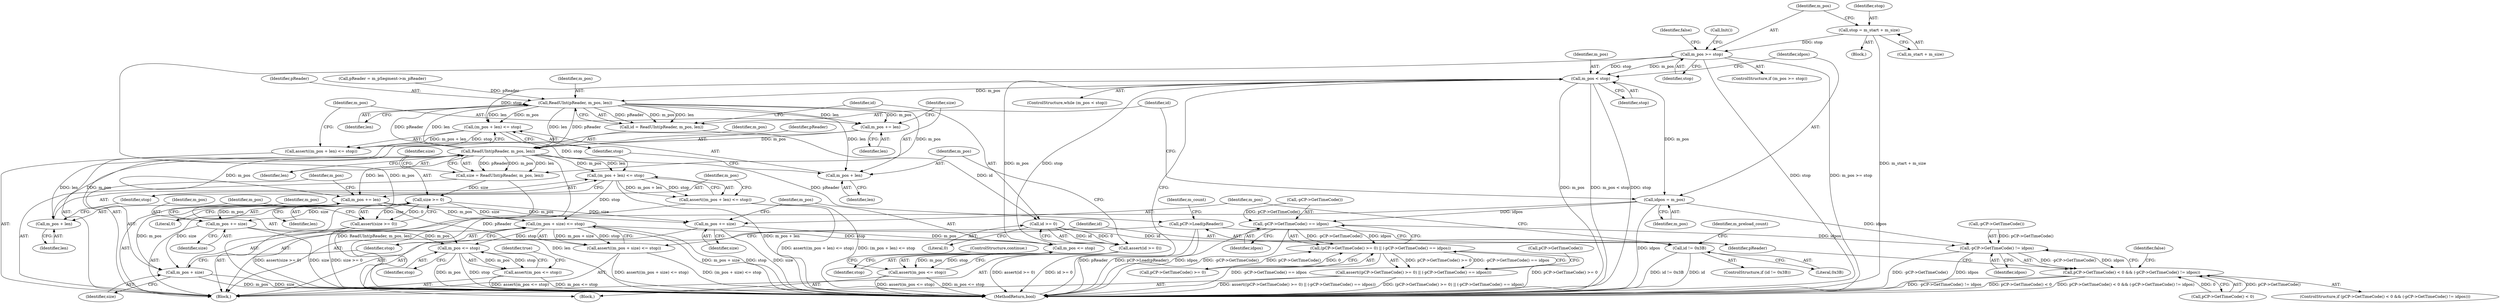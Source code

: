 digraph "1_Android_cc274e2abe8b2a6698a5c47d8aa4bb45f1f9538d_29@integer" {
"1000111" [label="(Call,stop = m_start + m_size)"];
"1000117" [label="(Call,m_pos >= stop)"];
"1000129" [label="(Call,m_pos < stop)"];
"1000134" [label="(Call,idpos = m_pos)"];
"1000213" [label="(Call,-pCP->GetTimeCode() == idpos)"];
"1000209" [label="(Call,(pCP->GetTimeCode() >= 0) || (-pCP->GetTimeCode() == idpos))"];
"1000208" [label="(Call,assert((pCP->GetTimeCode() >= 0) || (-pCP->GetTimeCode() == idpos)))"];
"1000222" [label="(Call,-pCP->GetTimeCode() != idpos)"];
"1000218" [label="(Call,pCP->GetTimeCode() < 0 && (-pCP->GetTimeCode() != idpos))"];
"1000141" [label="(Call,ReadUInt(pReader, m_pos, len))"];
"1000139" [label="(Call,id = ReadUInt(pReader, m_pos, len))"];
"1000146" [label="(Call,id >= 0)"];
"1000145" [label="(Call,assert(id >= 0))"];
"1000185" [label="(Call,id != 0x3B)"];
"1000150" [label="(Call,(m_pos + len) <= stop)"];
"1000149" [label="(Call,assert((m_pos + len) <= stop))"];
"1000170" [label="(Call,(m_pos + len) <= stop)"];
"1000169" [label="(Call,assert((m_pos + len) <= stop))"];
"1000179" [label="(Call,(m_pos + size) <= stop)"];
"1000178" [label="(Call,assert((m_pos + size) <= stop))"];
"1000193" [label="(Call,m_pos <= stop)"];
"1000192" [label="(Call,assert(m_pos <= stop))"];
"1000238" [label="(Call,m_pos <= stop)"];
"1000237" [label="(Call,assert(m_pos <= stop))"];
"1000151" [label="(Call,m_pos + len)"];
"1000155" [label="(Call,m_pos += len)"];
"1000161" [label="(Call,ReadUInt(pReader, m_pos, len))"];
"1000159" [label="(Call,size = ReadUInt(pReader, m_pos, len))"];
"1000166" [label="(Call,size >= 0)"];
"1000165" [label="(Call,assert(size >= 0))"];
"1000180" [label="(Call,m_pos + size)"];
"1000189" [label="(Call,m_pos += size)"];
"1000234" [label="(Call,m_pos += size)"];
"1000171" [label="(Call,m_pos + len)"];
"1000175" [label="(Call,m_pos += len)"];
"1000228" [label="(Call,pCP->Load(pReader))"];
"1000195" [label="(Identifier,stop)"];
"1000225" [label="(Identifier,idpos)"];
"1000172" [label="(Identifier,m_pos)"];
"1000113" [label="(Call,m_start + m_size)"];
"1000178" [label="(Call,assert((m_pos + size) <= stop))"];
"1000132" [label="(Block,)"];
"1000234" [label="(Call,m_pos += size)"];
"1000130" [label="(Identifier,m_pos)"];
"1000180" [label="(Call,m_pos + size)"];
"1000196" [label="(ControlStructure,continue;)"];
"1000162" [label="(Identifier,pReader)"];
"1000242" [label="(Identifier,true)"];
"1000194" [label="(Identifier,m_pos)"];
"1000122" [label="(Call,Init())"];
"1000116" [label="(ControlStructure,if (m_pos >= stop))"];
"1000131" [label="(Identifier,stop)"];
"1000219" [label="(Call,pCP->GetTimeCode() < 0)"];
"1000176" [label="(Identifier,m_pos)"];
"1000175" [label="(Call,m_pos += len)"];
"1000150" [label="(Call,(m_pos + len) <= stop)"];
"1000188" [label="(Block,)"];
"1000181" [label="(Identifier,m_pos)"];
"1000154" [label="(Identifier,stop)"];
"1000182" [label="(Identifier,size)"];
"1000152" [label="(Identifier,m_pos)"];
"1000243" [label="(MethodReturn,bool)"];
"1000165" [label="(Call,assert(size >= 0))"];
"1000240" [label="(Identifier,stop)"];
"1000222" [label="(Call,-pCP->GetTimeCode() != idpos)"];
"1000121" [label="(Identifier,false)"];
"1000193" [label="(Call,m_pos <= stop)"];
"1000151" [label="(Call,m_pos + len)"];
"1000216" [label="(Identifier,idpos)"];
"1000147" [label="(Identifier,id)"];
"1000148" [label="(Literal,0)"];
"1000239" [label="(Identifier,m_pos)"];
"1000145" [label="(Call,assert(id >= 0))"];
"1000177" [label="(Identifier,len)"];
"1000146" [label="(Call,id >= 0)"];
"1000168" [label="(Literal,0)"];
"1000220" [label="(Call,pCP->GetTimeCode())"];
"1000161" [label="(Call,ReadUInt(pReader, m_pos, len))"];
"1000156" [label="(Identifier,m_pos)"];
"1000111" [label="(Call,stop = m_start + m_size)"];
"1000227" [label="(Identifier,false)"];
"1000149" [label="(Call,assert((m_pos + len) <= stop))"];
"1000139" [label="(Call,id = ReadUInt(pReader, m_pos, len))"];
"1000163" [label="(Identifier,m_pos)"];
"1000155" [label="(Call,m_pos += len)"];
"1000191" [label="(Identifier,size)"];
"1000192" [label="(Call,assert(m_pos <= stop))"];
"1000153" [label="(Identifier,len)"];
"1000228" [label="(Call,pCP->Load(pReader))"];
"1000236" [label="(Identifier,size)"];
"1000187" [label="(Literal,0x3B)"];
"1000112" [label="(Identifier,stop)"];
"1000218" [label="(Call,pCP->GetTimeCode() < 0 && (-pCP->GetTimeCode() != idpos))"];
"1000164" [label="(Identifier,len)"];
"1000140" [label="(Identifier,id)"];
"1000171" [label="(Call,m_pos + len)"];
"1000235" [label="(Identifier,m_pos)"];
"1000129" [label="(Call,m_pos < stop)"];
"1000238" [label="(Call,m_pos <= stop)"];
"1000118" [label="(Identifier,m_pos)"];
"1000135" [label="(Identifier,idpos)"];
"1000209" [label="(Call,(pCP->GetTimeCode() >= 0) || (-pCP->GetTimeCode() == idpos))"];
"1000214" [label="(Call,-pCP->GetTimeCode())"];
"1000136" [label="(Identifier,m_pos)"];
"1000119" [label="(Identifier,stop)"];
"1000144" [label="(Identifier,len)"];
"1000184" [label="(ControlStructure,if (id != 0x3B))"];
"1000117" [label="(Call,m_pos >= stop)"];
"1000229" [label="(Identifier,pReader)"];
"1000166" [label="(Call,size >= 0)"];
"1000143" [label="(Identifier,m_pos)"];
"1000186" [label="(Identifier,id)"];
"1000170" [label="(Call,(m_pos + len) <= stop)"];
"1000128" [label="(ControlStructure,while (m_pos < stop))"];
"1000190" [label="(Identifier,m_pos)"];
"1000160" [label="(Identifier,size)"];
"1000223" [label="(Call,-pCP->GetTimeCode())"];
"1000208" [label="(Call,assert((pCP->GetTimeCode() >= 0) || (-pCP->GetTimeCode() == idpos)))"];
"1000185" [label="(Call,id != 0x3B)"];
"1000157" [label="(Identifier,len)"];
"1000179" [label="(Call,(m_pos + size) <= stop)"];
"1000183" [label="(Identifier,stop)"];
"1000231" [label="(Identifier,m_count)"];
"1000169" [label="(Call,assert((m_pos + len) <= stop))"];
"1000199" [label="(Identifier,m_preload_count)"];
"1000174" [label="(Identifier,stop)"];
"1000210" [label="(Call,pCP->GetTimeCode() >= 0)"];
"1000237" [label="(Call,assert(m_pos <= stop))"];
"1000142" [label="(Identifier,pReader)"];
"1000159" [label="(Call,size = ReadUInt(pReader, m_pos, len))"];
"1000213" [label="(Call,-pCP->GetTimeCode() == idpos)"];
"1000109" [label="(Block,)"];
"1000217" [label="(ControlStructure,if (pCP->GetTimeCode() < 0 && (-pCP->GetTimeCode() != idpos)))"];
"1000123" [label="(Call,pReader = m_pSegment->m_pReader)"];
"1000141" [label="(Call,ReadUInt(pReader, m_pos, len))"];
"1000189" [label="(Call,m_pos += size)"];
"1000173" [label="(Identifier,len)"];
"1000167" [label="(Identifier,size)"];
"1000134" [label="(Call,idpos = m_pos)"];
"1000111" -> "1000109"  [label="AST: "];
"1000111" -> "1000113"  [label="CFG: "];
"1000112" -> "1000111"  [label="AST: "];
"1000113" -> "1000111"  [label="AST: "];
"1000118" -> "1000111"  [label="CFG: "];
"1000111" -> "1000243"  [label="DDG: m_start + m_size"];
"1000111" -> "1000117"  [label="DDG: stop"];
"1000117" -> "1000116"  [label="AST: "];
"1000117" -> "1000119"  [label="CFG: "];
"1000118" -> "1000117"  [label="AST: "];
"1000119" -> "1000117"  [label="AST: "];
"1000121" -> "1000117"  [label="CFG: "];
"1000122" -> "1000117"  [label="CFG: "];
"1000117" -> "1000243"  [label="DDG: stop"];
"1000117" -> "1000243"  [label="DDG: m_pos >= stop"];
"1000117" -> "1000243"  [label="DDG: m_pos"];
"1000117" -> "1000129"  [label="DDG: m_pos"];
"1000117" -> "1000129"  [label="DDG: stop"];
"1000129" -> "1000128"  [label="AST: "];
"1000129" -> "1000131"  [label="CFG: "];
"1000130" -> "1000129"  [label="AST: "];
"1000131" -> "1000129"  [label="AST: "];
"1000135" -> "1000129"  [label="CFG: "];
"1000243" -> "1000129"  [label="CFG: "];
"1000129" -> "1000243"  [label="DDG: m_pos"];
"1000129" -> "1000243"  [label="DDG: m_pos < stop"];
"1000129" -> "1000243"  [label="DDG: stop"];
"1000193" -> "1000129"  [label="DDG: m_pos"];
"1000193" -> "1000129"  [label="DDG: stop"];
"1000129" -> "1000134"  [label="DDG: m_pos"];
"1000129" -> "1000141"  [label="DDG: m_pos"];
"1000129" -> "1000150"  [label="DDG: stop"];
"1000134" -> "1000132"  [label="AST: "];
"1000134" -> "1000136"  [label="CFG: "];
"1000135" -> "1000134"  [label="AST: "];
"1000136" -> "1000134"  [label="AST: "];
"1000140" -> "1000134"  [label="CFG: "];
"1000134" -> "1000243"  [label="DDG: idpos"];
"1000134" -> "1000213"  [label="DDG: idpos"];
"1000134" -> "1000222"  [label="DDG: idpos"];
"1000213" -> "1000209"  [label="AST: "];
"1000213" -> "1000216"  [label="CFG: "];
"1000214" -> "1000213"  [label="AST: "];
"1000216" -> "1000213"  [label="AST: "];
"1000209" -> "1000213"  [label="CFG: "];
"1000213" -> "1000243"  [label="DDG: idpos"];
"1000213" -> "1000243"  [label="DDG: -pCP->GetTimeCode()"];
"1000213" -> "1000209"  [label="DDG: -pCP->GetTimeCode()"];
"1000213" -> "1000209"  [label="DDG: idpos"];
"1000214" -> "1000213"  [label="DDG: pCP->GetTimeCode()"];
"1000213" -> "1000222"  [label="DDG: idpos"];
"1000209" -> "1000208"  [label="AST: "];
"1000209" -> "1000210"  [label="CFG: "];
"1000210" -> "1000209"  [label="AST: "];
"1000208" -> "1000209"  [label="CFG: "];
"1000209" -> "1000243"  [label="DDG: pCP->GetTimeCode() >= 0"];
"1000209" -> "1000243"  [label="DDG: -pCP->GetTimeCode() == idpos"];
"1000209" -> "1000208"  [label="DDG: pCP->GetTimeCode() >= 0"];
"1000209" -> "1000208"  [label="DDG: -pCP->GetTimeCode() == idpos"];
"1000210" -> "1000209"  [label="DDG: pCP->GetTimeCode()"];
"1000210" -> "1000209"  [label="DDG: 0"];
"1000208" -> "1000132"  [label="AST: "];
"1000220" -> "1000208"  [label="CFG: "];
"1000208" -> "1000243"  [label="DDG: (pCP->GetTimeCode() >= 0) || (-pCP->GetTimeCode() == idpos)"];
"1000208" -> "1000243"  [label="DDG: assert((pCP->GetTimeCode() >= 0) || (-pCP->GetTimeCode() == idpos))"];
"1000222" -> "1000218"  [label="AST: "];
"1000222" -> "1000225"  [label="CFG: "];
"1000223" -> "1000222"  [label="AST: "];
"1000225" -> "1000222"  [label="AST: "];
"1000218" -> "1000222"  [label="CFG: "];
"1000222" -> "1000243"  [label="DDG: idpos"];
"1000222" -> "1000243"  [label="DDG: -pCP->GetTimeCode()"];
"1000222" -> "1000218"  [label="DDG: -pCP->GetTimeCode()"];
"1000222" -> "1000218"  [label="DDG: idpos"];
"1000223" -> "1000222"  [label="DDG: pCP->GetTimeCode()"];
"1000218" -> "1000217"  [label="AST: "];
"1000218" -> "1000219"  [label="CFG: "];
"1000219" -> "1000218"  [label="AST: "];
"1000227" -> "1000218"  [label="CFG: "];
"1000229" -> "1000218"  [label="CFG: "];
"1000218" -> "1000243"  [label="DDG: pCP->GetTimeCode() < 0"];
"1000218" -> "1000243"  [label="DDG: pCP->GetTimeCode() < 0 && (-pCP->GetTimeCode() != idpos)"];
"1000218" -> "1000243"  [label="DDG: -pCP->GetTimeCode() != idpos"];
"1000219" -> "1000218"  [label="DDG: pCP->GetTimeCode()"];
"1000219" -> "1000218"  [label="DDG: 0"];
"1000141" -> "1000139"  [label="AST: "];
"1000141" -> "1000144"  [label="CFG: "];
"1000142" -> "1000141"  [label="AST: "];
"1000143" -> "1000141"  [label="AST: "];
"1000144" -> "1000141"  [label="AST: "];
"1000139" -> "1000141"  [label="CFG: "];
"1000141" -> "1000139"  [label="DDG: pReader"];
"1000141" -> "1000139"  [label="DDG: m_pos"];
"1000141" -> "1000139"  [label="DDG: len"];
"1000161" -> "1000141"  [label="DDG: pReader"];
"1000161" -> "1000141"  [label="DDG: len"];
"1000123" -> "1000141"  [label="DDG: pReader"];
"1000141" -> "1000150"  [label="DDG: m_pos"];
"1000141" -> "1000150"  [label="DDG: len"];
"1000141" -> "1000151"  [label="DDG: m_pos"];
"1000141" -> "1000151"  [label="DDG: len"];
"1000141" -> "1000155"  [label="DDG: len"];
"1000141" -> "1000155"  [label="DDG: m_pos"];
"1000141" -> "1000161"  [label="DDG: pReader"];
"1000141" -> "1000161"  [label="DDG: len"];
"1000139" -> "1000132"  [label="AST: "];
"1000140" -> "1000139"  [label="AST: "];
"1000147" -> "1000139"  [label="CFG: "];
"1000139" -> "1000146"  [label="DDG: id"];
"1000146" -> "1000145"  [label="AST: "];
"1000146" -> "1000148"  [label="CFG: "];
"1000147" -> "1000146"  [label="AST: "];
"1000148" -> "1000146"  [label="AST: "];
"1000145" -> "1000146"  [label="CFG: "];
"1000146" -> "1000145"  [label="DDG: id"];
"1000146" -> "1000145"  [label="DDG: 0"];
"1000146" -> "1000185"  [label="DDG: id"];
"1000145" -> "1000132"  [label="AST: "];
"1000152" -> "1000145"  [label="CFG: "];
"1000145" -> "1000243"  [label="DDG: assert(id >= 0)"];
"1000145" -> "1000243"  [label="DDG: id >= 0"];
"1000185" -> "1000184"  [label="AST: "];
"1000185" -> "1000187"  [label="CFG: "];
"1000186" -> "1000185"  [label="AST: "];
"1000187" -> "1000185"  [label="AST: "];
"1000190" -> "1000185"  [label="CFG: "];
"1000199" -> "1000185"  [label="CFG: "];
"1000185" -> "1000243"  [label="DDG: id != 0x3B"];
"1000185" -> "1000243"  [label="DDG: id"];
"1000150" -> "1000149"  [label="AST: "];
"1000150" -> "1000154"  [label="CFG: "];
"1000151" -> "1000150"  [label="AST: "];
"1000154" -> "1000150"  [label="AST: "];
"1000149" -> "1000150"  [label="CFG: "];
"1000150" -> "1000149"  [label="DDG: m_pos + len"];
"1000150" -> "1000149"  [label="DDG: stop"];
"1000150" -> "1000170"  [label="DDG: stop"];
"1000149" -> "1000132"  [label="AST: "];
"1000156" -> "1000149"  [label="CFG: "];
"1000170" -> "1000169"  [label="AST: "];
"1000170" -> "1000174"  [label="CFG: "];
"1000171" -> "1000170"  [label="AST: "];
"1000174" -> "1000170"  [label="AST: "];
"1000169" -> "1000170"  [label="CFG: "];
"1000170" -> "1000243"  [label="DDG: m_pos + len"];
"1000170" -> "1000169"  [label="DDG: m_pos + len"];
"1000170" -> "1000169"  [label="DDG: stop"];
"1000161" -> "1000170"  [label="DDG: m_pos"];
"1000161" -> "1000170"  [label="DDG: len"];
"1000170" -> "1000179"  [label="DDG: stop"];
"1000169" -> "1000132"  [label="AST: "];
"1000176" -> "1000169"  [label="CFG: "];
"1000169" -> "1000243"  [label="DDG: assert((m_pos + len) <= stop)"];
"1000169" -> "1000243"  [label="DDG: (m_pos + len) <= stop"];
"1000179" -> "1000178"  [label="AST: "];
"1000179" -> "1000183"  [label="CFG: "];
"1000180" -> "1000179"  [label="AST: "];
"1000183" -> "1000179"  [label="AST: "];
"1000178" -> "1000179"  [label="CFG: "];
"1000179" -> "1000243"  [label="DDG: m_pos + size"];
"1000179" -> "1000243"  [label="DDG: stop"];
"1000179" -> "1000178"  [label="DDG: m_pos + size"];
"1000179" -> "1000178"  [label="DDG: stop"];
"1000175" -> "1000179"  [label="DDG: m_pos"];
"1000166" -> "1000179"  [label="DDG: size"];
"1000179" -> "1000193"  [label="DDG: stop"];
"1000179" -> "1000238"  [label="DDG: stop"];
"1000178" -> "1000132"  [label="AST: "];
"1000186" -> "1000178"  [label="CFG: "];
"1000178" -> "1000243"  [label="DDG: (m_pos + size) <= stop"];
"1000178" -> "1000243"  [label="DDG: assert((m_pos + size) <= stop)"];
"1000193" -> "1000192"  [label="AST: "];
"1000193" -> "1000195"  [label="CFG: "];
"1000194" -> "1000193"  [label="AST: "];
"1000195" -> "1000193"  [label="AST: "];
"1000192" -> "1000193"  [label="CFG: "];
"1000193" -> "1000192"  [label="DDG: m_pos"];
"1000193" -> "1000192"  [label="DDG: stop"];
"1000189" -> "1000193"  [label="DDG: m_pos"];
"1000192" -> "1000188"  [label="AST: "];
"1000196" -> "1000192"  [label="CFG: "];
"1000192" -> "1000243"  [label="DDG: m_pos <= stop"];
"1000192" -> "1000243"  [label="DDG: assert(m_pos <= stop)"];
"1000238" -> "1000237"  [label="AST: "];
"1000238" -> "1000240"  [label="CFG: "];
"1000239" -> "1000238"  [label="AST: "];
"1000240" -> "1000238"  [label="AST: "];
"1000237" -> "1000238"  [label="CFG: "];
"1000238" -> "1000243"  [label="DDG: m_pos"];
"1000238" -> "1000243"  [label="DDG: stop"];
"1000238" -> "1000237"  [label="DDG: m_pos"];
"1000238" -> "1000237"  [label="DDG: stop"];
"1000234" -> "1000238"  [label="DDG: m_pos"];
"1000237" -> "1000132"  [label="AST: "];
"1000242" -> "1000237"  [label="CFG: "];
"1000237" -> "1000243"  [label="DDG: assert(m_pos <= stop)"];
"1000237" -> "1000243"  [label="DDG: m_pos <= stop"];
"1000151" -> "1000153"  [label="CFG: "];
"1000152" -> "1000151"  [label="AST: "];
"1000153" -> "1000151"  [label="AST: "];
"1000154" -> "1000151"  [label="CFG: "];
"1000155" -> "1000132"  [label="AST: "];
"1000155" -> "1000157"  [label="CFG: "];
"1000156" -> "1000155"  [label="AST: "];
"1000157" -> "1000155"  [label="AST: "];
"1000160" -> "1000155"  [label="CFG: "];
"1000155" -> "1000161"  [label="DDG: m_pos"];
"1000161" -> "1000159"  [label="AST: "];
"1000161" -> "1000164"  [label="CFG: "];
"1000162" -> "1000161"  [label="AST: "];
"1000163" -> "1000161"  [label="AST: "];
"1000164" -> "1000161"  [label="AST: "];
"1000159" -> "1000161"  [label="CFG: "];
"1000161" -> "1000243"  [label="DDG: pReader"];
"1000161" -> "1000159"  [label="DDG: pReader"];
"1000161" -> "1000159"  [label="DDG: m_pos"];
"1000161" -> "1000159"  [label="DDG: len"];
"1000161" -> "1000171"  [label="DDG: m_pos"];
"1000161" -> "1000171"  [label="DDG: len"];
"1000161" -> "1000175"  [label="DDG: len"];
"1000161" -> "1000175"  [label="DDG: m_pos"];
"1000161" -> "1000228"  [label="DDG: pReader"];
"1000159" -> "1000132"  [label="AST: "];
"1000160" -> "1000159"  [label="AST: "];
"1000167" -> "1000159"  [label="CFG: "];
"1000159" -> "1000243"  [label="DDG: ReadUInt(pReader, m_pos, len)"];
"1000159" -> "1000166"  [label="DDG: size"];
"1000166" -> "1000165"  [label="AST: "];
"1000166" -> "1000168"  [label="CFG: "];
"1000167" -> "1000166"  [label="AST: "];
"1000168" -> "1000166"  [label="AST: "];
"1000165" -> "1000166"  [label="CFG: "];
"1000166" -> "1000165"  [label="DDG: size"];
"1000166" -> "1000165"  [label="DDG: 0"];
"1000166" -> "1000180"  [label="DDG: size"];
"1000166" -> "1000189"  [label="DDG: size"];
"1000166" -> "1000234"  [label="DDG: size"];
"1000165" -> "1000132"  [label="AST: "];
"1000172" -> "1000165"  [label="CFG: "];
"1000165" -> "1000243"  [label="DDG: size >= 0"];
"1000165" -> "1000243"  [label="DDG: assert(size >= 0)"];
"1000180" -> "1000182"  [label="CFG: "];
"1000181" -> "1000180"  [label="AST: "];
"1000182" -> "1000180"  [label="AST: "];
"1000183" -> "1000180"  [label="CFG: "];
"1000180" -> "1000243"  [label="DDG: m_pos"];
"1000180" -> "1000243"  [label="DDG: size"];
"1000175" -> "1000180"  [label="DDG: m_pos"];
"1000189" -> "1000188"  [label="AST: "];
"1000189" -> "1000191"  [label="CFG: "];
"1000190" -> "1000189"  [label="AST: "];
"1000191" -> "1000189"  [label="AST: "];
"1000194" -> "1000189"  [label="CFG: "];
"1000189" -> "1000243"  [label="DDG: size"];
"1000175" -> "1000189"  [label="DDG: m_pos"];
"1000234" -> "1000132"  [label="AST: "];
"1000234" -> "1000236"  [label="CFG: "];
"1000235" -> "1000234"  [label="AST: "];
"1000236" -> "1000234"  [label="AST: "];
"1000239" -> "1000234"  [label="CFG: "];
"1000234" -> "1000243"  [label="DDG: size"];
"1000175" -> "1000234"  [label="DDG: m_pos"];
"1000171" -> "1000173"  [label="CFG: "];
"1000172" -> "1000171"  [label="AST: "];
"1000173" -> "1000171"  [label="AST: "];
"1000174" -> "1000171"  [label="CFG: "];
"1000175" -> "1000132"  [label="AST: "];
"1000175" -> "1000177"  [label="CFG: "];
"1000176" -> "1000175"  [label="AST: "];
"1000177" -> "1000175"  [label="AST: "];
"1000181" -> "1000175"  [label="CFG: "];
"1000175" -> "1000243"  [label="DDG: len"];
"1000228" -> "1000132"  [label="AST: "];
"1000228" -> "1000229"  [label="CFG: "];
"1000229" -> "1000228"  [label="AST: "];
"1000231" -> "1000228"  [label="CFG: "];
"1000228" -> "1000243"  [label="DDG: pCP->Load(pReader)"];
"1000228" -> "1000243"  [label="DDG: pReader"];
}
